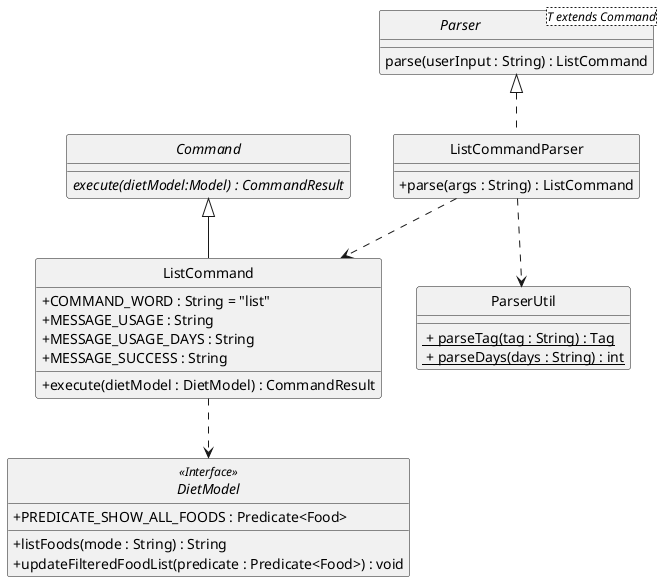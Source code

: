 @startuml
/' @author @akhilvuputuri'/
/' Got inspiration and adapted
from https://github.com/AY1920S2-CS2103T-W12-1/main/blob/master/docs/images/DeliveredClassDiagram.png '/

skinparam backgroundColor #ffffff
skinparam classAttributeIconSize 0
hide circle


class ListCommandParser implements Parser {
    /' Methods '/
    + parse(args : String) : ListCommand
}

interface Parser<T extends Command> {
    parse(userInput : String) : ListCommand
}

abstract class Command {
    {abstract} execute(dietModel:Model) : CommandResult
}

class ListCommand extends Command {
    /' Fields '/
    + COMMAND_WORD : String = "list"
    + MESSAGE_USAGE : String
    + MESSAGE_USAGE_DAYS : String
    + MESSAGE_SUCCESS : String

    /' Methods '/
    + execute(dietModel : DietModel) : CommandResult

}

interface DietModel <<Interface>> {
    + PREDICATE_SHOW_ALL_FOODS : Predicate<Food>

    + listFoods(mode : String) : String
    + updateFilteredFoodList(predicate : Predicate<Food>) : void

}

class ParserUtil {
    <u> + parseTag(tag : String) : Tag
    <u> + parseDays(days : String) : int
}



ListCommandParser ..> ListCommand
ListCommandParser ..> ParserUtil
ListCommand ..> DietModel


@enduml
